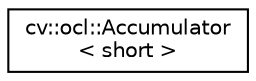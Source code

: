 digraph "Graphical Class Hierarchy"
{
 // LATEX_PDF_SIZE
  edge [fontname="Helvetica",fontsize="10",labelfontname="Helvetica",labelfontsize="10"];
  node [fontname="Helvetica",fontsize="10",shape=record];
  rankdir="LR";
  Node0 [label="cv::ocl::Accumulator\l\< short \>",height=0.2,width=0.4,color="black", fillcolor="white", style="filled",URL="$structcv_1_1ocl_1_1_accumulator_3_01short_01_4.html",tooltip=" "];
}

